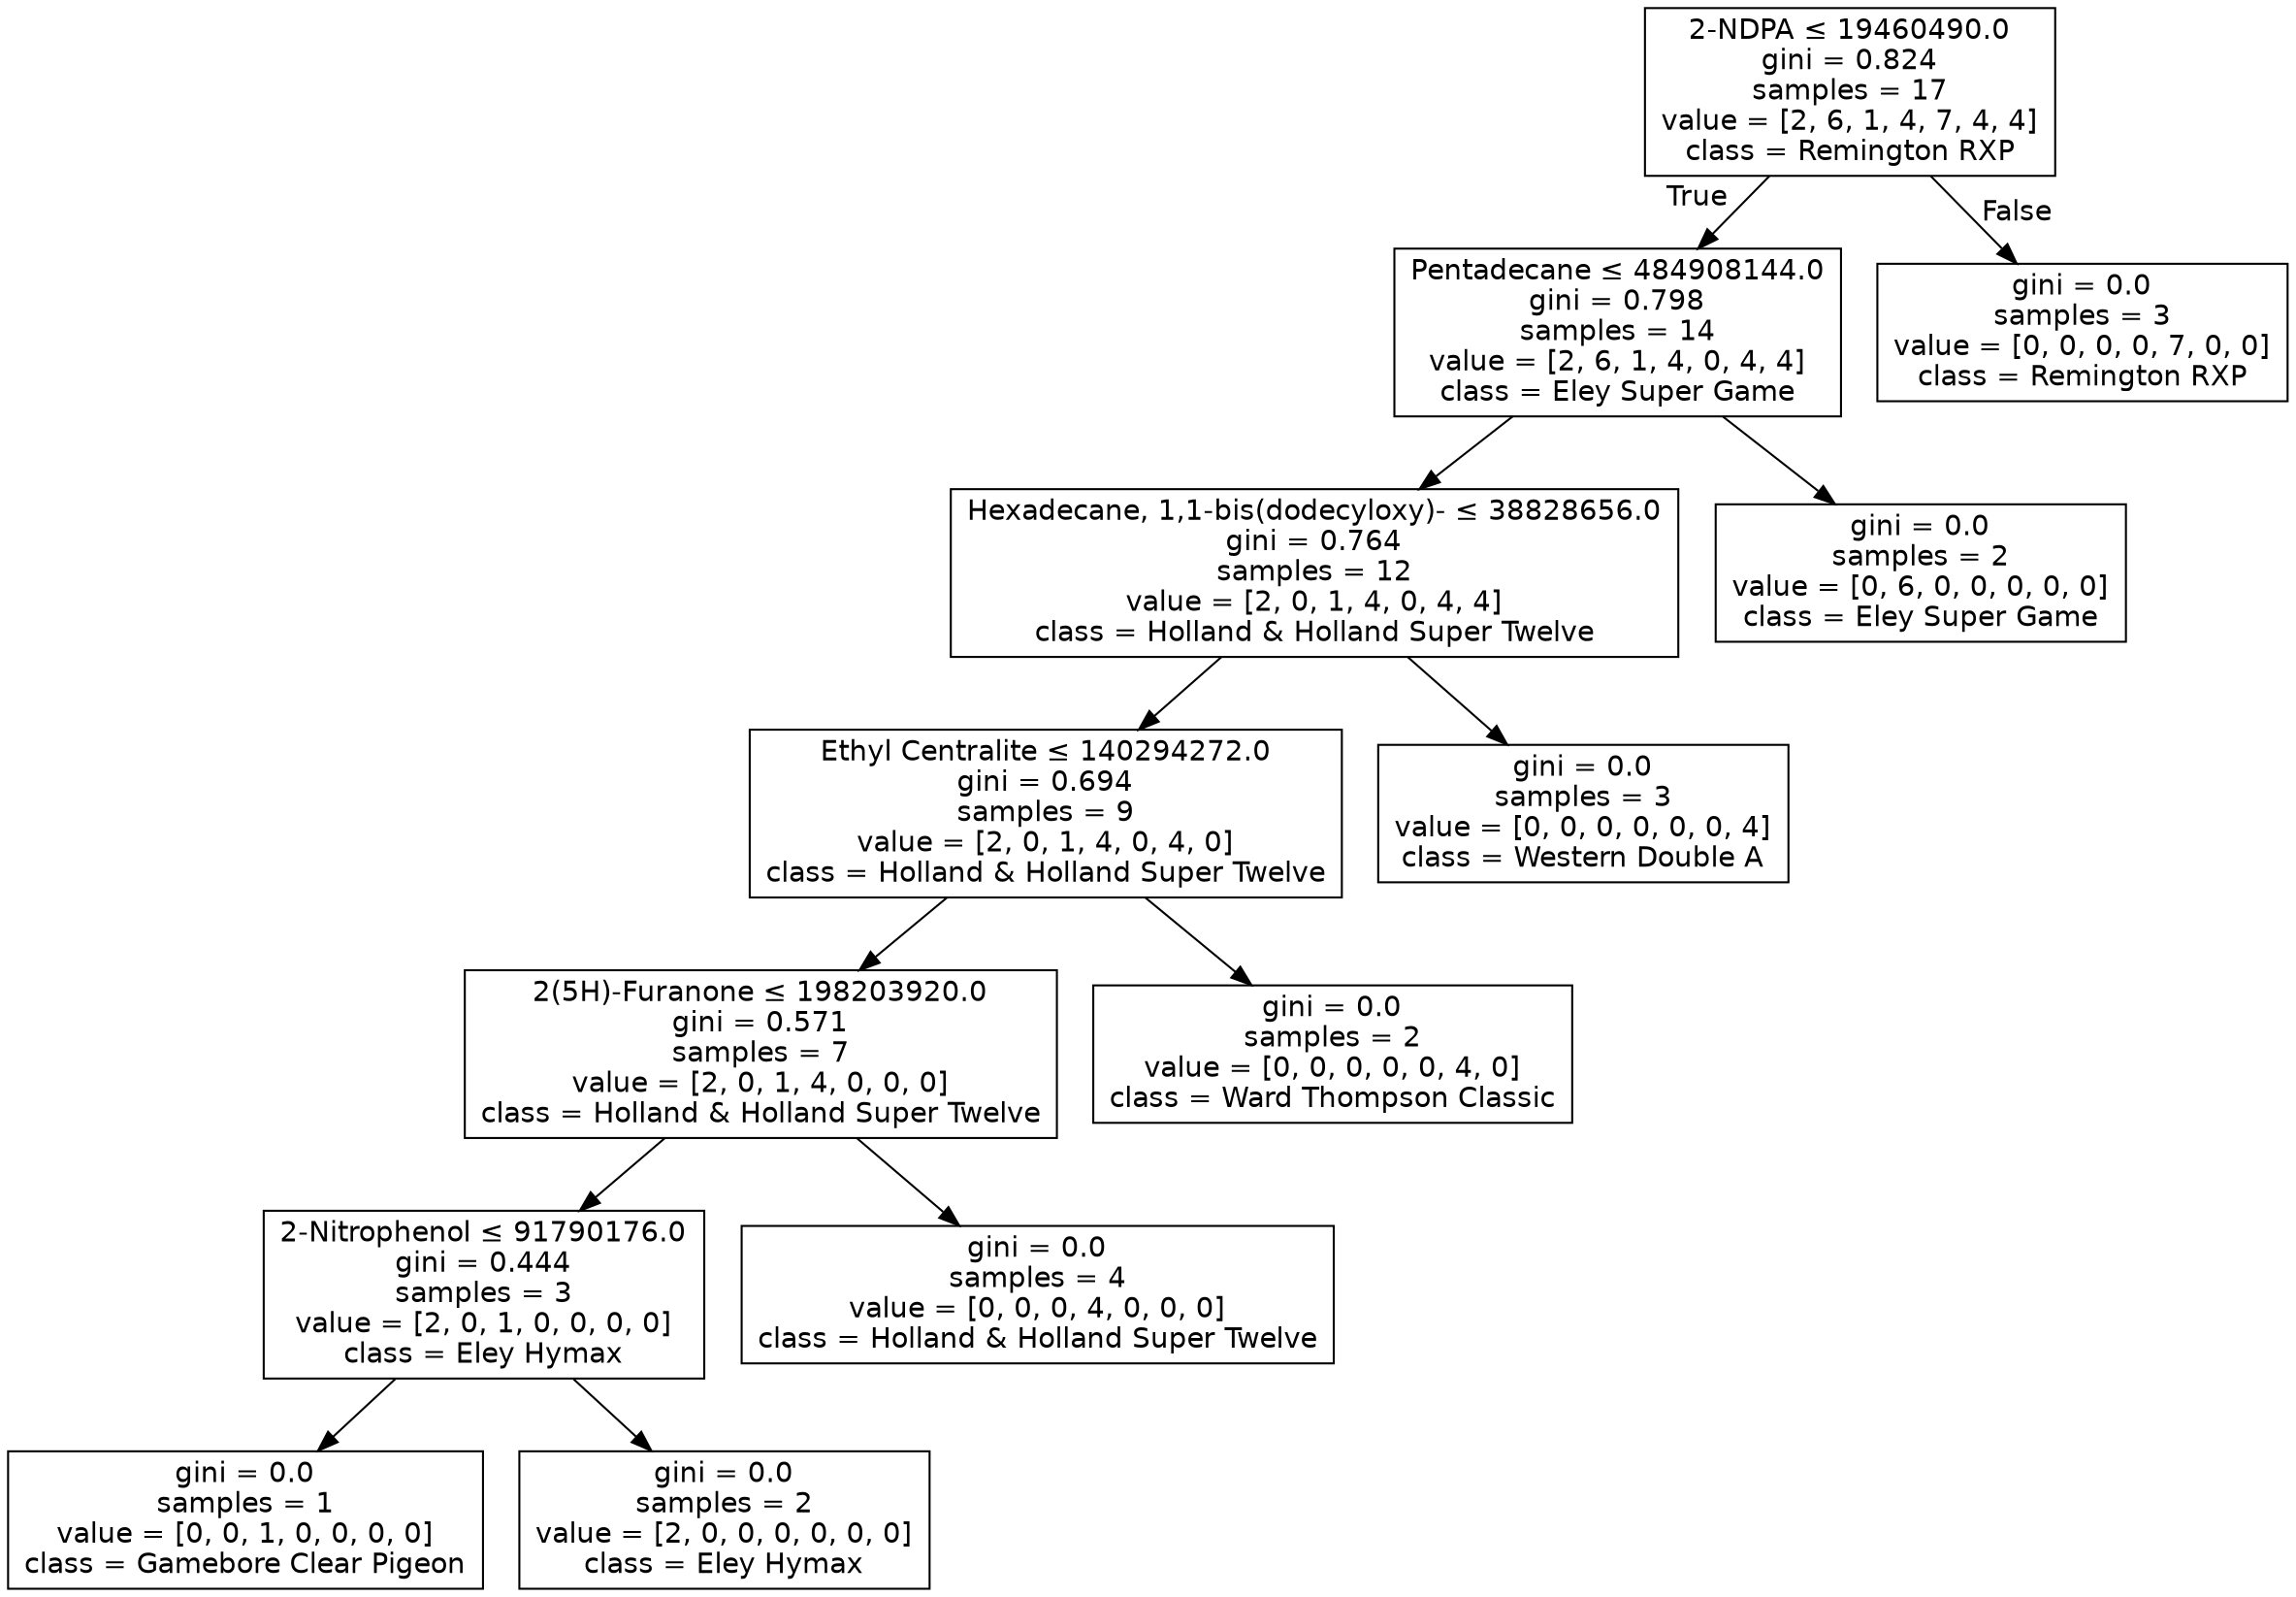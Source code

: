 digraph Tree {
node [shape=box, fontname="helvetica"] ;
edge [fontname="helvetica"] ;
0 [label=<2-NDPA &le; 19460490.0<br/>gini = 0.824<br/>samples = 17<br/>value = [2, 6, 1, 4, 7, 4, 4]<br/>class = Remington RXP>] ;
1 [label=<Pentadecane &le; 484908144.0<br/>gini = 0.798<br/>samples = 14<br/>value = [2, 6, 1, 4, 0, 4, 4]<br/>class = Eley Super Game>] ;
0 -> 1 [labeldistance=2.5, labelangle=45, headlabel="True"] ;
2 [label=<Hexadecane, 1,1-bis(dodecyloxy)- &le; 38828656.0<br/>gini = 0.764<br/>samples = 12<br/>value = [2, 0, 1, 4, 0, 4, 4]<br/>class = Holland &amp; Holland Super Twelve>] ;
1 -> 2 ;
3 [label=<Ethyl Centralite &le; 140294272.0<br/>gini = 0.694<br/>samples = 9<br/>value = [2, 0, 1, 4, 0, 4, 0]<br/>class = Holland &amp; Holland Super Twelve>] ;
2 -> 3 ;
4 [label=<2(5H)-Furanone &le; 198203920.0<br/>gini = 0.571<br/>samples = 7<br/>value = [2, 0, 1, 4, 0, 0, 0]<br/>class = Holland &amp; Holland Super Twelve>] ;
3 -> 4 ;
5 [label=<2-Nitrophenol &le; 91790176.0<br/>gini = 0.444<br/>samples = 3<br/>value = [2, 0, 1, 0, 0, 0, 0]<br/>class = Eley Hymax>] ;
4 -> 5 ;
6 [label=<gini = 0.0<br/>samples = 1<br/>value = [0, 0, 1, 0, 0, 0, 0]<br/>class = Gamebore Clear Pigeon>] ;
5 -> 6 ;
7 [label=<gini = 0.0<br/>samples = 2<br/>value = [2, 0, 0, 0, 0, 0, 0]<br/>class = Eley Hymax>] ;
5 -> 7 ;
8 [label=<gini = 0.0<br/>samples = 4<br/>value = [0, 0, 0, 4, 0, 0, 0]<br/>class = Holland &amp; Holland Super Twelve>] ;
4 -> 8 ;
9 [label=<gini = 0.0<br/>samples = 2<br/>value = [0, 0, 0, 0, 0, 4, 0]<br/>class = Ward Thompson Classic>] ;
3 -> 9 ;
10 [label=<gini = 0.0<br/>samples = 3<br/>value = [0, 0, 0, 0, 0, 0, 4]<br/>class = Western Double A>] ;
2 -> 10 ;
11 [label=<gini = 0.0<br/>samples = 2<br/>value = [0, 6, 0, 0, 0, 0, 0]<br/>class = Eley Super Game>] ;
1 -> 11 ;
12 [label=<gini = 0.0<br/>samples = 3<br/>value = [0, 0, 0, 0, 7, 0, 0]<br/>class = Remington RXP>] ;
0 -> 12 [labeldistance=2.5, labelangle=-45, headlabel="False"] ;
}
